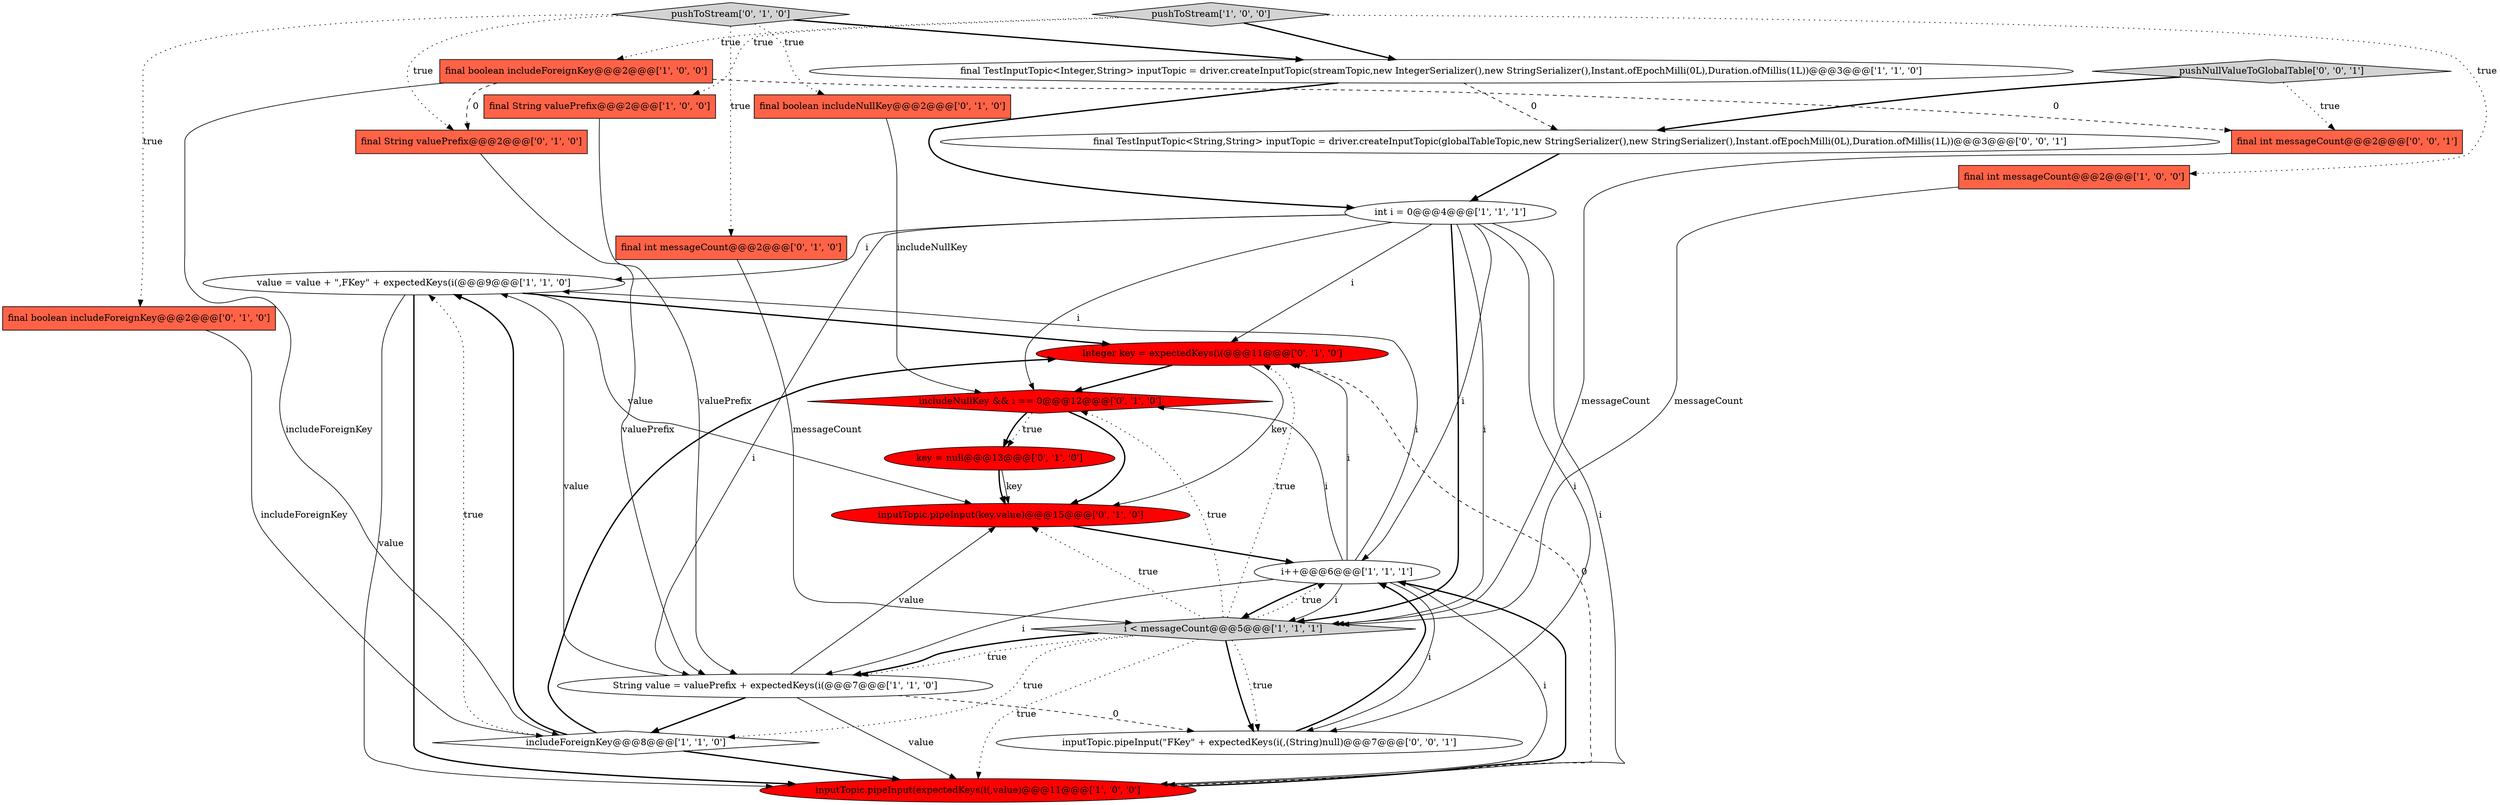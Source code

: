 digraph {
21 [style = filled, label = "final TestInputTopic<String,String> inputTopic = driver.createInputTopic(globalTableTopic,new StringSerializer(),new StringSerializer(),Instant.ofEpochMilli(0L),Duration.ofMillis(1L))@@@3@@@['0', '0', '1']", fillcolor = white, shape = ellipse image = "AAA0AAABBB3BBB"];
9 [style = filled, label = "final boolean includeForeignKey@@@2@@@['1', '0', '0']", fillcolor = tomato, shape = box image = "AAA1AAABBB1BBB"];
13 [style = filled, label = "final int messageCount@@@2@@@['0', '1', '0']", fillcolor = tomato, shape = box image = "AAA0AAABBB2BBB"];
11 [style = filled, label = "value = value + \",FKey\" + expectedKeys(i(@@@9@@@['1', '1', '0']", fillcolor = white, shape = ellipse image = "AAA0AAABBB1BBB"];
6 [style = filled, label = "i < messageCount@@@5@@@['1', '1', '1']", fillcolor = lightgray, shape = diamond image = "AAA0AAABBB1BBB"];
5 [style = filled, label = "final int messageCount@@@2@@@['1', '0', '0']", fillcolor = tomato, shape = box image = "AAA0AAABBB1BBB"];
2 [style = filled, label = "pushToStream['1', '0', '0']", fillcolor = lightgray, shape = diamond image = "AAA0AAABBB1BBB"];
15 [style = filled, label = "Integer key = expectedKeys(i(@@@11@@@['0', '1', '0']", fillcolor = red, shape = ellipse image = "AAA1AAABBB2BBB"];
8 [style = filled, label = "inputTopic.pipeInput(expectedKeys(i(,value)@@@11@@@['1', '0', '0']", fillcolor = red, shape = ellipse image = "AAA1AAABBB1BBB"];
16 [style = filled, label = "pushToStream['0', '1', '0']", fillcolor = lightgray, shape = diamond image = "AAA0AAABBB2BBB"];
17 [style = filled, label = "final boolean includeForeignKey@@@2@@@['0', '1', '0']", fillcolor = tomato, shape = box image = "AAA0AAABBB2BBB"];
24 [style = filled, label = "final int messageCount@@@2@@@['0', '0', '1']", fillcolor = tomato, shape = box image = "AAA0AAABBB3BBB"];
23 [style = filled, label = "pushNullValueToGlobalTable['0', '0', '1']", fillcolor = lightgray, shape = diamond image = "AAA0AAABBB3BBB"];
0 [style = filled, label = "final String valuePrefix@@@2@@@['1', '0', '0']", fillcolor = tomato, shape = box image = "AAA0AAABBB1BBB"];
3 [style = filled, label = "int i = 0@@@4@@@['1', '1', '1']", fillcolor = white, shape = ellipse image = "AAA0AAABBB1BBB"];
12 [style = filled, label = "final boolean includeNullKey@@@2@@@['0', '1', '0']", fillcolor = tomato, shape = box image = "AAA0AAABBB2BBB"];
18 [style = filled, label = "final String valuePrefix@@@2@@@['0', '1', '0']", fillcolor = tomato, shape = box image = "AAA1AAABBB2BBB"];
1 [style = filled, label = "includeForeignKey@@@8@@@['1', '1', '0']", fillcolor = white, shape = diamond image = "AAA0AAABBB1BBB"];
20 [style = filled, label = "includeNullKey && i == 0@@@12@@@['0', '1', '0']", fillcolor = red, shape = diamond image = "AAA1AAABBB2BBB"];
10 [style = filled, label = "final TestInputTopic<Integer,String> inputTopic = driver.createInputTopic(streamTopic,new IntegerSerializer(),new StringSerializer(),Instant.ofEpochMilli(0L),Duration.ofMillis(1L))@@@3@@@['1', '1', '0']", fillcolor = white, shape = ellipse image = "AAA0AAABBB1BBB"];
22 [style = filled, label = "inputTopic.pipeInput(\"FKey\" + expectedKeys(i(,(String)null)@@@7@@@['0', '0', '1']", fillcolor = white, shape = ellipse image = "AAA0AAABBB3BBB"];
7 [style = filled, label = "String value = valuePrefix + expectedKeys(i(@@@7@@@['1', '1', '0']", fillcolor = white, shape = ellipse image = "AAA0AAABBB1BBB"];
14 [style = filled, label = "key = null@@@13@@@['0', '1', '0']", fillcolor = red, shape = ellipse image = "AAA1AAABBB2BBB"];
19 [style = filled, label = "inputTopic.pipeInput(key,value)@@@15@@@['0', '1', '0']", fillcolor = red, shape = ellipse image = "AAA1AAABBB2BBB"];
4 [style = filled, label = "i++@@@6@@@['1', '1', '1']", fillcolor = white, shape = ellipse image = "AAA0AAABBB1BBB"];
4->7 [style = solid, label="i"];
7->8 [style = solid, label="value"];
4->20 [style = solid, label="i"];
4->11 [style = solid, label="i"];
13->6 [style = solid, label="messageCount"];
3->22 [style = solid, label="i"];
7->1 [style = bold, label=""];
1->8 [style = bold, label=""];
2->0 [style = dotted, label="true"];
16->12 [style = dotted, label="true"];
10->21 [style = dashed, label="0"];
16->13 [style = dotted, label="true"];
9->24 [style = dashed, label="0"];
7->19 [style = solid, label="value"];
4->6 [style = bold, label=""];
16->10 [style = bold, label=""];
6->22 [style = bold, label=""];
16->18 [style = dotted, label="true"];
3->8 [style = solid, label="i"];
1->15 [style = bold, label=""];
9->18 [style = dashed, label="0"];
1->11 [style = dotted, label="true"];
3->7 [style = solid, label="i"];
16->17 [style = dotted, label="true"];
8->15 [style = dashed, label="0"];
6->1 [style = dotted, label="true"];
20->14 [style = dotted, label="true"];
7->11 [style = solid, label="value"];
3->15 [style = solid, label="i"];
10->3 [style = bold, label=""];
3->6 [style = bold, label=""];
14->19 [style = bold, label=""];
20->14 [style = bold, label=""];
6->22 [style = dotted, label="true"];
18->7 [style = solid, label="valuePrefix"];
2->10 [style = bold, label=""];
6->19 [style = dotted, label="true"];
4->8 [style = solid, label="i"];
11->15 [style = bold, label=""];
0->7 [style = solid, label="valuePrefix"];
3->4 [style = solid, label="i"];
1->11 [style = bold, label=""];
4->6 [style = solid, label="i"];
3->6 [style = solid, label="i"];
9->1 [style = solid, label="includeForeignKey"];
14->19 [style = solid, label="key"];
22->4 [style = bold, label=""];
6->20 [style = dotted, label="true"];
11->8 [style = solid, label="value"];
24->6 [style = solid, label="messageCount"];
2->9 [style = dotted, label="true"];
6->4 [style = dotted, label="true"];
23->21 [style = bold, label=""];
6->8 [style = dotted, label="true"];
4->15 [style = solid, label="i"];
15->20 [style = bold, label=""];
3->20 [style = solid, label="i"];
15->19 [style = solid, label="key"];
6->7 [style = dotted, label="true"];
12->20 [style = solid, label="includeNullKey"];
11->8 [style = bold, label=""];
3->11 [style = solid, label="i"];
19->4 [style = bold, label=""];
11->19 [style = solid, label="value"];
17->1 [style = solid, label="includeForeignKey"];
8->4 [style = bold, label=""];
5->6 [style = solid, label="messageCount"];
6->7 [style = bold, label=""];
20->19 [style = bold, label=""];
2->5 [style = dotted, label="true"];
23->24 [style = dotted, label="true"];
7->22 [style = dashed, label="0"];
21->3 [style = bold, label=""];
6->15 [style = dotted, label="true"];
4->22 [style = solid, label="i"];
}
